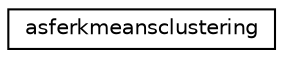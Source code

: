 digraph "Graphical Class Hierarchy"
{
 // LATEX_PDF_SIZE
  edge [fontname="Helvetica",fontsize="10",labelfontname="Helvetica",labelfontsize="10"];
  node [fontname="Helvetica",fontsize="10",shape=record];
  rankdir="LR";
  Node0 [label="asferkmeansclustering",height=0.2,width=0.4,color="black", fillcolor="white", style="filled",URL="$classasferkmeansclustering.html",tooltip=" "];
}
